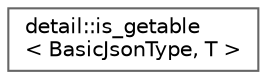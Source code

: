 digraph "Gráfico de jerarquía de clases"
{
 // LATEX_PDF_SIZE
  bgcolor="transparent";
  edge [fontname=Helvetica,fontsize=10,labelfontname=Helvetica,labelfontsize=10];
  node [fontname=Helvetica,fontsize=10,shape=box,height=0.2,width=0.4];
  rankdir="LR";
  Node0 [id="Node000000",label="detail::is_getable\l\< BasicJsonType, T \>",height=0.2,width=0.4,color="grey40", fillcolor="white", style="filled",URL="$structdetail_1_1is__getable.html",tooltip=" "];
}
